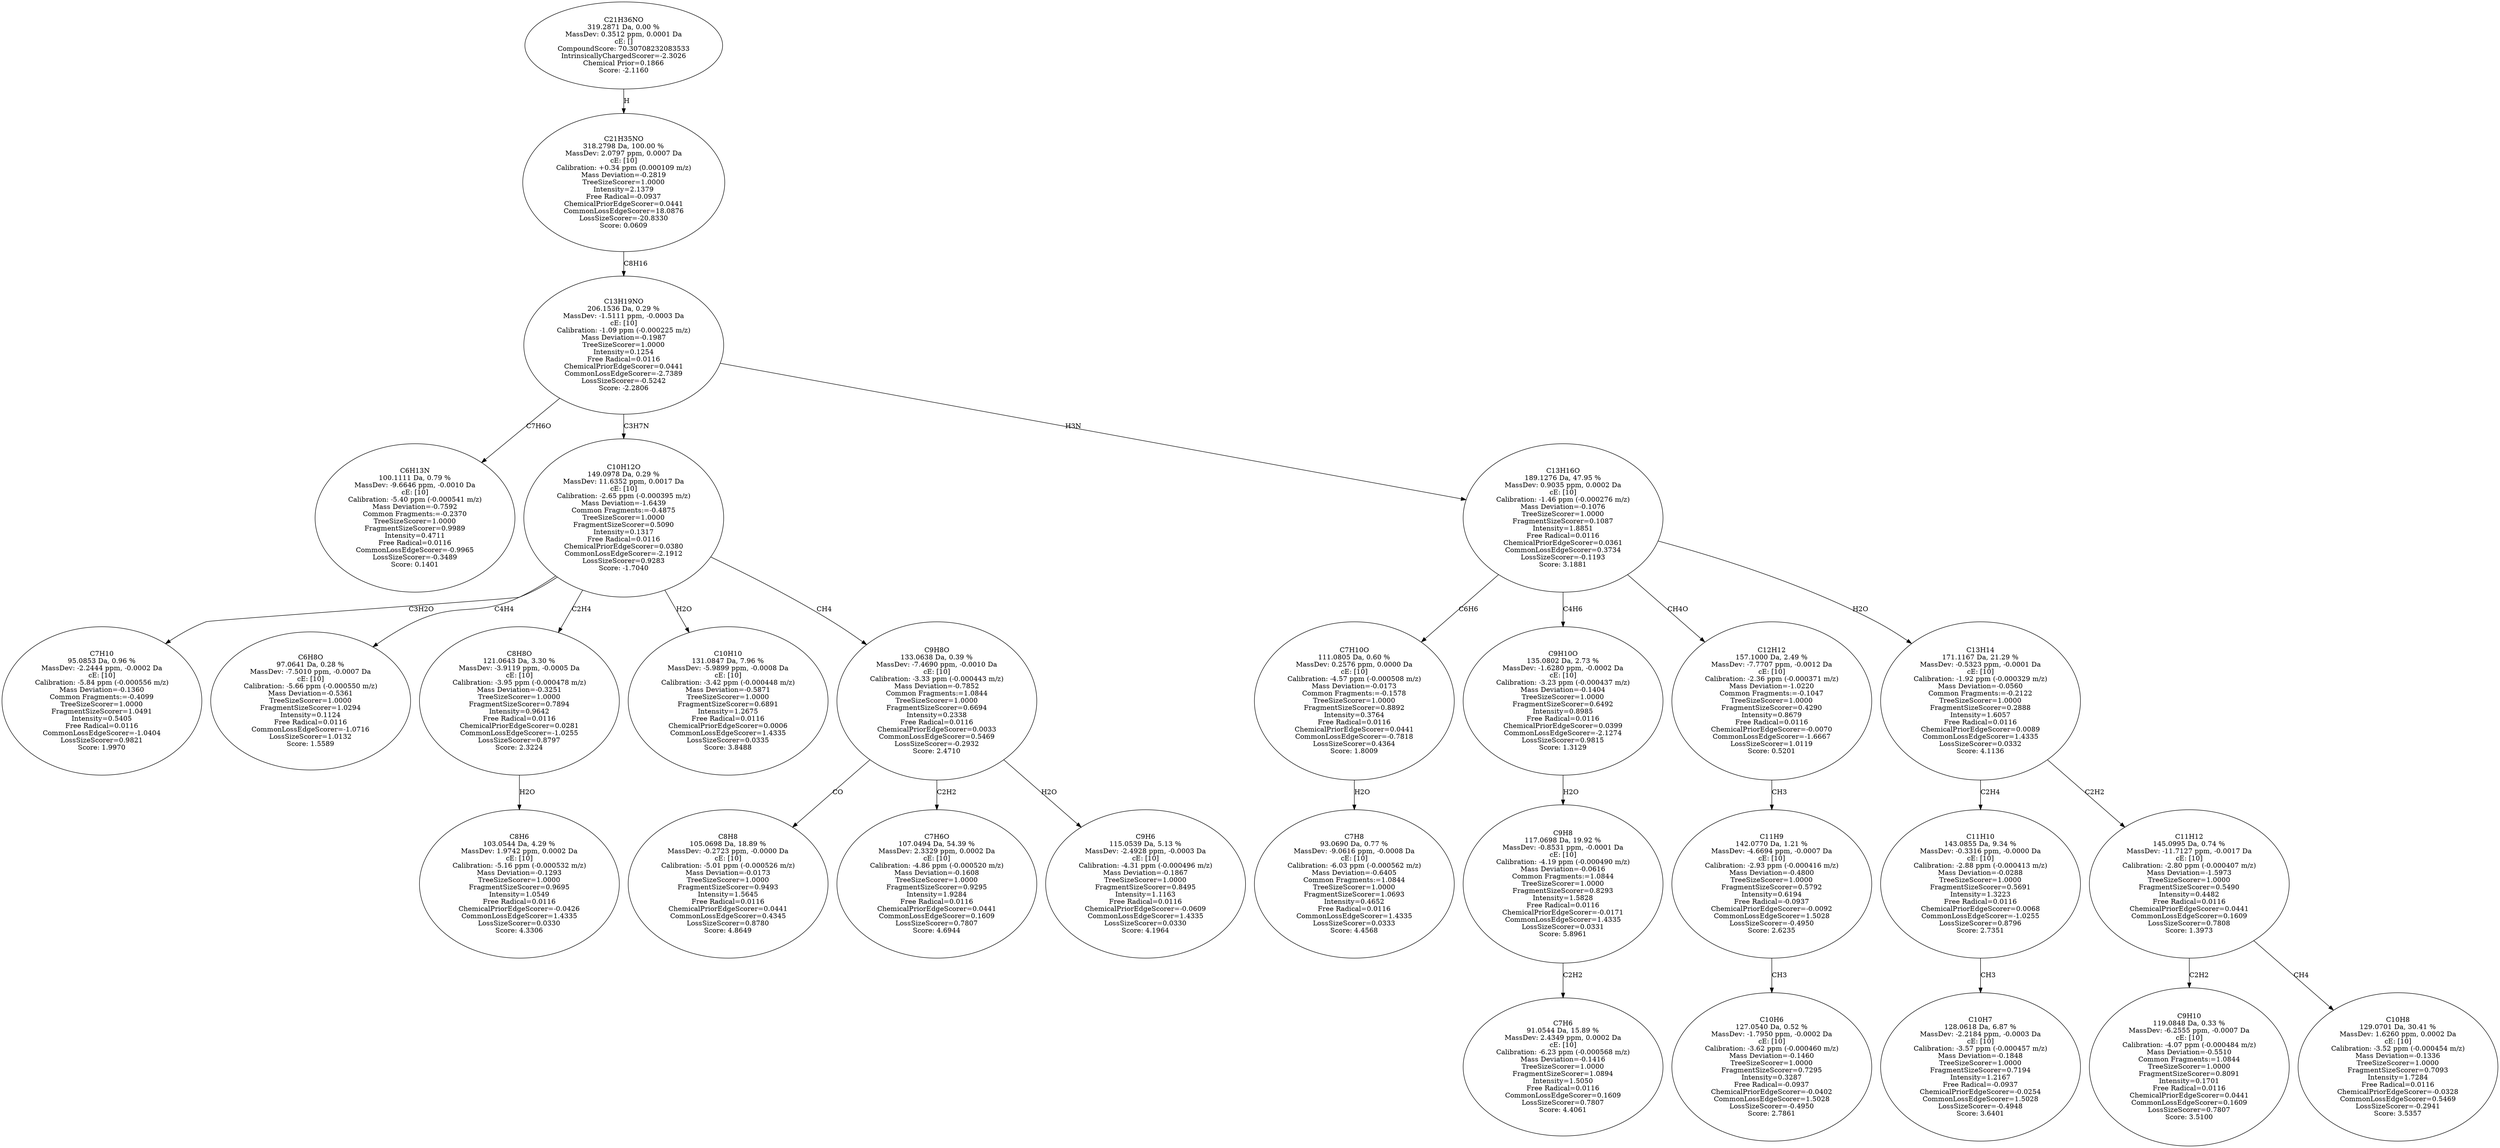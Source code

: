 strict digraph {
v1 [label="C6H13N\n100.1111 Da, 0.79 %\nMassDev: -9.6646 ppm, -0.0010 Da\ncE: [10]\nCalibration: -5.40 ppm (-0.000541 m/z)\nMass Deviation=-0.7592\nCommon Fragments:=-0.2370\nTreeSizeScorer=1.0000\nFragmentSizeScorer=0.9989\nIntensity=0.4711\nFree Radical=0.0116\nCommonLossEdgeScorer=-0.9965\nLossSizeScorer=-0.3489\nScore: 0.1401"];
v2 [label="C7H10\n95.0853 Da, 0.96 %\nMassDev: -2.2444 ppm, -0.0002 Da\ncE: [10]\nCalibration: -5.84 ppm (-0.000556 m/z)\nMass Deviation=-0.1360\nCommon Fragments:=-0.4099\nTreeSizeScorer=1.0000\nFragmentSizeScorer=1.0491\nIntensity=0.5405\nFree Radical=0.0116\nCommonLossEdgeScorer=-1.0404\nLossSizeScorer=0.9821\nScore: 1.9970"];
v3 [label="C6H8O\n97.0641 Da, 0.28 %\nMassDev: -7.5010 ppm, -0.0007 Da\ncE: [10]\nCalibration: -5.66 ppm (-0.000550 m/z)\nMass Deviation=-0.5361\nTreeSizeScorer=1.0000\nFragmentSizeScorer=1.0294\nIntensity=0.1124\nFree Radical=0.0116\nCommonLossEdgeScorer=-1.0716\nLossSizeScorer=1.0132\nScore: 1.5589"];
v4 [label="C8H6\n103.0544 Da, 4.29 %\nMassDev: 1.9742 ppm, 0.0002 Da\ncE: [10]\nCalibration: -5.16 ppm (-0.000532 m/z)\nMass Deviation=-0.1293\nTreeSizeScorer=1.0000\nFragmentSizeScorer=0.9695\nIntensity=1.0549\nFree Radical=0.0116\nChemicalPriorEdgeScorer=-0.0426\nCommonLossEdgeScorer=1.4335\nLossSizeScorer=0.0330\nScore: 4.3306"];
v5 [label="C8H8O\n121.0643 Da, 3.30 %\nMassDev: -3.9119 ppm, -0.0005 Da\ncE: [10]\nCalibration: -3.95 ppm (-0.000478 m/z)\nMass Deviation=-0.3251\nTreeSizeScorer=1.0000\nFragmentSizeScorer=0.7894\nIntensity=0.9642\nFree Radical=0.0116\nChemicalPriorEdgeScorer=0.0281\nCommonLossEdgeScorer=-1.0255\nLossSizeScorer=0.8797\nScore: 2.3224"];
v6 [label="C10H10\n131.0847 Da, 7.96 %\nMassDev: -5.9899 ppm, -0.0008 Da\ncE: [10]\nCalibration: -3.42 ppm (-0.000448 m/z)\nMass Deviation=-0.5871\nTreeSizeScorer=1.0000\nFragmentSizeScorer=0.6891\nIntensity=1.2675\nFree Radical=0.0116\nChemicalPriorEdgeScorer=0.0006\nCommonLossEdgeScorer=1.4335\nLossSizeScorer=0.0335\nScore: 3.8488"];
v7 [label="C8H8\n105.0698 Da, 18.89 %\nMassDev: -0.2723 ppm, -0.0000 Da\ncE: [10]\nCalibration: -5.01 ppm (-0.000526 m/z)\nMass Deviation=-0.0173\nTreeSizeScorer=1.0000\nFragmentSizeScorer=0.9493\nIntensity=1.5645\nFree Radical=0.0116\nChemicalPriorEdgeScorer=0.0441\nCommonLossEdgeScorer=0.4345\nLossSizeScorer=0.8780\nScore: 4.8649"];
v8 [label="C7H6O\n107.0494 Da, 54.39 %\nMassDev: 2.3329 ppm, 0.0002 Da\ncE: [10]\nCalibration: -4.86 ppm (-0.000520 m/z)\nMass Deviation=-0.1608\nTreeSizeScorer=1.0000\nFragmentSizeScorer=0.9295\nIntensity=1.9284\nFree Radical=0.0116\nChemicalPriorEdgeScorer=0.0441\nCommonLossEdgeScorer=0.1609\nLossSizeScorer=0.7807\nScore: 4.6944"];
v9 [label="C9H6\n115.0539 Da, 5.13 %\nMassDev: -2.4928 ppm, -0.0003 Da\ncE: [10]\nCalibration: -4.31 ppm (-0.000496 m/z)\nMass Deviation=-0.1867\nTreeSizeScorer=1.0000\nFragmentSizeScorer=0.8495\nIntensity=1.1163\nFree Radical=0.0116\nChemicalPriorEdgeScorer=-0.0609\nCommonLossEdgeScorer=1.4335\nLossSizeScorer=0.0330\nScore: 4.1964"];
v10 [label="C9H8O\n133.0638 Da, 0.39 %\nMassDev: -7.4690 ppm, -0.0010 Da\ncE: [10]\nCalibration: -3.33 ppm (-0.000443 m/z)\nMass Deviation=-0.7852\nCommon Fragments:=1.0844\nTreeSizeScorer=1.0000\nFragmentSizeScorer=0.6694\nIntensity=0.2338\nFree Radical=0.0116\nChemicalPriorEdgeScorer=0.0033\nCommonLossEdgeScorer=0.5469\nLossSizeScorer=-0.2932\nScore: 2.4710"];
v11 [label="C10H12O\n149.0978 Da, 0.29 %\nMassDev: 11.6352 ppm, 0.0017 Da\ncE: [10]\nCalibration: -2.65 ppm (-0.000395 m/z)\nMass Deviation=-1.6439\nCommon Fragments:=-0.4875\nTreeSizeScorer=1.0000\nFragmentSizeScorer=0.5090\nIntensity=0.1317\nFree Radical=0.0116\nChemicalPriorEdgeScorer=0.0380\nCommonLossEdgeScorer=-2.1912\nLossSizeScorer=0.9283\nScore: -1.7040"];
v12 [label="C7H8\n93.0690 Da, 0.77 %\nMassDev: -9.0616 ppm, -0.0008 Da\ncE: [10]\nCalibration: -6.03 ppm (-0.000562 m/z)\nMass Deviation=-0.6405\nCommon Fragments:=1.0844\nTreeSizeScorer=1.0000\nFragmentSizeScorer=1.0693\nIntensity=0.4652\nFree Radical=0.0116\nCommonLossEdgeScorer=1.4335\nLossSizeScorer=0.0333\nScore: 4.4568"];
v13 [label="C7H10O\n111.0805 Da, 0.60 %\nMassDev: 0.2576 ppm, 0.0000 Da\ncE: [10]\nCalibration: -4.57 ppm (-0.000508 m/z)\nMass Deviation=-0.0173\nCommon Fragments:=-0.1578\nTreeSizeScorer=1.0000\nFragmentSizeScorer=0.8892\nIntensity=0.3764\nFree Radical=0.0116\nChemicalPriorEdgeScorer=0.0441\nCommonLossEdgeScorer=-0.7818\nLossSizeScorer=0.4364\nScore: 1.8009"];
v14 [label="C7H6\n91.0544 Da, 15.89 %\nMassDev: 2.4349 ppm, 0.0002 Da\ncE: [10]\nCalibration: -6.23 ppm (-0.000568 m/z)\nMass Deviation=-0.1416\nTreeSizeScorer=1.0000\nFragmentSizeScorer=1.0894\nIntensity=1.5050\nFree Radical=0.0116\nCommonLossEdgeScorer=0.1609\nLossSizeScorer=0.7807\nScore: 4.4061"];
v15 [label="C9H8\n117.0698 Da, 19.92 %\nMassDev: -0.8531 ppm, -0.0001 Da\ncE: [10]\nCalibration: -4.19 ppm (-0.000490 m/z)\nMass Deviation=-0.0616\nCommon Fragments:=1.0844\nTreeSizeScorer=1.0000\nFragmentSizeScorer=0.8293\nIntensity=1.5828\nFree Radical=0.0116\nChemicalPriorEdgeScorer=-0.0171\nCommonLossEdgeScorer=1.4335\nLossSizeScorer=0.0331\nScore: 5.8961"];
v16 [label="C9H10O\n135.0802 Da, 2.73 %\nMassDev: -1.6280 ppm, -0.0002 Da\ncE: [10]\nCalibration: -3.23 ppm (-0.000437 m/z)\nMass Deviation=-0.1404\nTreeSizeScorer=1.0000\nFragmentSizeScorer=0.6492\nIntensity=0.8985\nFree Radical=0.0116\nChemicalPriorEdgeScorer=0.0399\nCommonLossEdgeScorer=-2.1274\nLossSizeScorer=0.9815\nScore: 1.3129"];
v17 [label="C10H6\n127.0540 Da, 0.52 %\nMassDev: -1.7950 ppm, -0.0002 Da\ncE: [10]\nCalibration: -3.62 ppm (-0.000460 m/z)\nMass Deviation=-0.1460\nTreeSizeScorer=1.0000\nFragmentSizeScorer=0.7295\nIntensity=0.3287\nFree Radical=-0.0937\nChemicalPriorEdgeScorer=-0.0402\nCommonLossEdgeScorer=1.5028\nLossSizeScorer=-0.4950\nScore: 2.7861"];
v18 [label="C11H9\n142.0770 Da, 1.21 %\nMassDev: -4.6694 ppm, -0.0007 Da\ncE: [10]\nCalibration: -2.93 ppm (-0.000416 m/z)\nMass Deviation=-0.4800\nTreeSizeScorer=1.0000\nFragmentSizeScorer=0.5792\nIntensity=0.6194\nFree Radical=-0.0937\nChemicalPriorEdgeScorer=-0.0092\nCommonLossEdgeScorer=1.5028\nLossSizeScorer=-0.4950\nScore: 2.6235"];
v19 [label="C12H12\n157.1000 Da, 2.49 %\nMassDev: -7.7707 ppm, -0.0012 Da\ncE: [10]\nCalibration: -2.36 ppm (-0.000371 m/z)\nMass Deviation=-1.0220\nCommon Fragments:=-0.1047\nTreeSizeScorer=1.0000\nFragmentSizeScorer=0.4290\nIntensity=0.8679\nFree Radical=0.0116\nChemicalPriorEdgeScorer=-0.0070\nCommonLossEdgeScorer=-1.6667\nLossSizeScorer=1.0119\nScore: 0.5201"];
v20 [label="C10H7\n128.0618 Da, 6.87 %\nMassDev: -2.2184 ppm, -0.0003 Da\ncE: [10]\nCalibration: -3.57 ppm (-0.000457 m/z)\nMass Deviation=-0.1848\nTreeSizeScorer=1.0000\nFragmentSizeScorer=0.7194\nIntensity=1.2167\nFree Radical=-0.0937\nChemicalPriorEdgeScorer=-0.0254\nCommonLossEdgeScorer=1.5028\nLossSizeScorer=-0.4948\nScore: 3.6401"];
v21 [label="C11H10\n143.0855 Da, 9.34 %\nMassDev: -0.3316 ppm, -0.0000 Da\ncE: [10]\nCalibration: -2.88 ppm (-0.000413 m/z)\nMass Deviation=-0.0288\nTreeSizeScorer=1.0000\nFragmentSizeScorer=0.5691\nIntensity=1.3223\nFree Radical=0.0116\nChemicalPriorEdgeScorer=0.0068\nCommonLossEdgeScorer=-1.0255\nLossSizeScorer=0.8796\nScore: 2.7351"];
v22 [label="C9H10\n119.0848 Da, 0.33 %\nMassDev: -6.2555 ppm, -0.0007 Da\ncE: [10]\nCalibration: -4.07 ppm (-0.000484 m/z)\nMass Deviation=-0.5510\nCommon Fragments:=1.0844\nTreeSizeScorer=1.0000\nFragmentSizeScorer=0.8091\nIntensity=0.1701\nFree Radical=0.0116\nChemicalPriorEdgeScorer=0.0441\nCommonLossEdgeScorer=0.1609\nLossSizeScorer=0.7807\nScore: 3.5100"];
v23 [label="C10H8\n129.0701 Da, 30.41 %\nMassDev: 1.6260 ppm, 0.0002 Da\ncE: [10]\nCalibration: -3.52 ppm (-0.000454 m/z)\nMass Deviation=-0.1336\nTreeSizeScorer=1.0000\nFragmentSizeScorer=0.7093\nIntensity=1.7284\nFree Radical=0.0116\nChemicalPriorEdgeScorer=-0.0328\nCommonLossEdgeScorer=0.5469\nLossSizeScorer=-0.2941\nScore: 3.5357"];
v24 [label="C11H12\n145.0995 Da, 0.74 %\nMassDev: -11.7127 ppm, -0.0017 Da\ncE: [10]\nCalibration: -2.80 ppm (-0.000407 m/z)\nMass Deviation=-1.5973\nTreeSizeScorer=1.0000\nFragmentSizeScorer=0.5490\nIntensity=0.4482\nFree Radical=0.0116\nChemicalPriorEdgeScorer=0.0441\nCommonLossEdgeScorer=0.1609\nLossSizeScorer=0.7808\nScore: 1.3973"];
v25 [label="C13H14\n171.1167 Da, 21.29 %\nMassDev: -0.5323 ppm, -0.0001 Da\ncE: [10]\nCalibration: -1.92 ppm (-0.000329 m/z)\nMass Deviation=-0.0560\nCommon Fragments:=-0.2122\nTreeSizeScorer=1.0000\nFragmentSizeScorer=0.2888\nIntensity=1.6057\nFree Radical=0.0116\nChemicalPriorEdgeScorer=0.0089\nCommonLossEdgeScorer=1.4335\nLossSizeScorer=0.0332\nScore: 4.1136"];
v26 [label="C13H16O\n189.1276 Da, 47.95 %\nMassDev: 0.9035 ppm, 0.0002 Da\ncE: [10]\nCalibration: -1.46 ppm (-0.000276 m/z)\nMass Deviation=-0.1076\nTreeSizeScorer=1.0000\nFragmentSizeScorer=0.1087\nIntensity=1.8851\nFree Radical=0.0116\nChemicalPriorEdgeScorer=0.0361\nCommonLossEdgeScorer=0.3734\nLossSizeScorer=-0.1193\nScore: 3.1881"];
v27 [label="C13H19NO\n206.1536 Da, 0.29 %\nMassDev: -1.5111 ppm, -0.0003 Da\ncE: [10]\nCalibration: -1.09 ppm (-0.000225 m/z)\nMass Deviation=-0.1987\nTreeSizeScorer=1.0000\nIntensity=0.1254\nFree Radical=0.0116\nChemicalPriorEdgeScorer=0.0441\nCommonLossEdgeScorer=-2.7389\nLossSizeScorer=-0.5242\nScore: -2.2806"];
v28 [label="C21H35NO\n318.2798 Da, 100.00 %\nMassDev: 2.0797 ppm, 0.0007 Da\ncE: [10]\nCalibration: +0.34 ppm (0.000109 m/z)\nMass Deviation=-0.2819\nTreeSizeScorer=1.0000\nIntensity=2.1379\nFree Radical=-0.0937\nChemicalPriorEdgeScorer=0.0441\nCommonLossEdgeScorer=18.0876\nLossSizeScorer=-20.8330\nScore: 0.0609"];
v29 [label="C21H36NO\n319.2871 Da, 0.00 %\nMassDev: 0.3512 ppm, 0.0001 Da\ncE: []\nCompoundScore: 70.30708232083533\nIntrinsicallyChargedScorer=-2.3026\nChemical Prior=0.1866\nScore: -2.1160"];
v27 -> v1 [label="C7H6O"];
v11 -> v2 [label="C3H2O"];
v11 -> v3 [label="C4H4"];
v5 -> v4 [label="H2O"];
v11 -> v5 [label="C2H4"];
v11 -> v6 [label="H2O"];
v10 -> v7 [label="CO"];
v10 -> v8 [label="C2H2"];
v10 -> v9 [label="H2O"];
v11 -> v10 [label="CH4"];
v27 -> v11 [label="C3H7N"];
v13 -> v12 [label="H2O"];
v26 -> v13 [label="C6H6"];
v15 -> v14 [label="C2H2"];
v16 -> v15 [label="H2O"];
v26 -> v16 [label="C4H6"];
v18 -> v17 [label="CH3"];
v19 -> v18 [label="CH3"];
v26 -> v19 [label="CH4O"];
v21 -> v20 [label="CH3"];
v25 -> v21 [label="C2H4"];
v24 -> v22 [label="C2H2"];
v24 -> v23 [label="CH4"];
v25 -> v24 [label="C2H2"];
v26 -> v25 [label="H2O"];
v27 -> v26 [label="H3N"];
v28 -> v27 [label="C8H16"];
v29 -> v28 [label="H"];
}